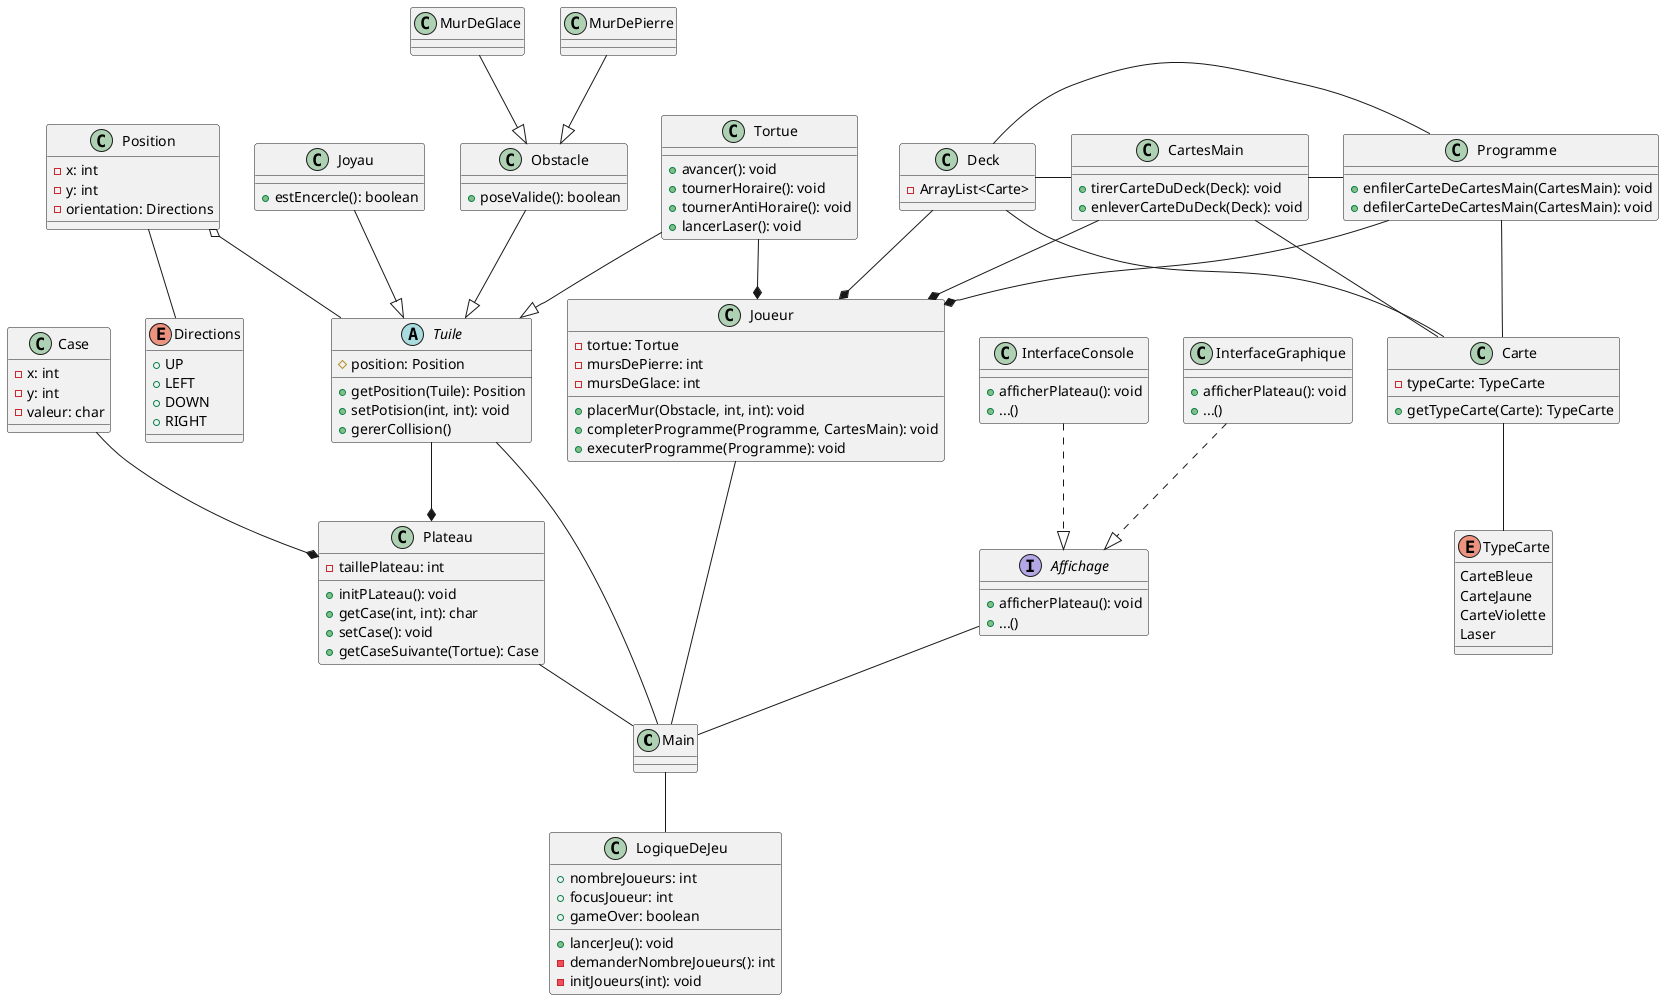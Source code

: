 @startuml
class Main
Main -- LogiqueDeJeu

class LogiqueDeJeu {
+ nombreJoueurs: int
+ focusJoueur: int
+ gameOver: boolean
+ lancerJeu(): void
- demanderNombreJoueurs(): int
- initJoueurs(int): void
}

class Plateau {
- taillePlateau: int
+ initPLateau(): void
+ getCase(int, int): char
+ setCase(): void
+ getCaseSuivante(Tortue): Case
}
Plateau -- Main

class Case {
- x: int
- y: int
- valeur: char
}
Case --* Plateau

abstract class Tuile {
# position: Position
+ getPosition(Tuile): Position
+ setPotision(int, int): void
+ gererCollision()
}
Tuile -- Main
Tuile --* Plateau

enum Directions {
+ UP
+ LEFT
+ DOWN
+ RIGHT
}

class Position {
- x: int
- y: int
- orientation: Directions
}
Position o-- Tuile
Position -- Directions

class Tortue {
+ avancer(): void
+ tournerHoraire(): void
+ tournerAntiHoraire(): void
+ lancerLaser(): void
}
Tortue --|> Tuile
Tortue --* Joueur

class Joyau {
+ estEncercle(): boolean
}
Joyau --|> Tuile

class Obstacle {
+ poseValide(): boolean
}
Obstacle --|> Tuile

class MurDeGlace {

}
MurDeGlace --|> Obstacle

class MurDePierre {

}
MurDePierre --|> Obstacle

class Joueur {
- tortue: Tortue
- mursDePierre: int
- mursDeGlace: int
+ placerMur(Obstacle, int, int): void
+ completerProgramme(Programme, CartesMain): void
+ executerProgramme(Programme): void
}
Joueur -- Main

enum TypeCarte {
CarteBleue
CarteJaune
CarteViolette
Laser
}

class Carte {
- typeCarte: TypeCarte
+ getTypeCarte(Carte): TypeCarte
}
Carte -- TypeCarte

class Deck {
- ArrayList<Carte>
}
Deck - CartesMain
Deck --* Joueur
Deck -- Carte

class CartesMain {
+ tirerCarteDuDeck(Deck): void
+ enleverCarteDuDeck(Deck): void
}
CartesMain - Programme
CartesMain --* Joueur
CartesMain -- Carte

class Programme {
+ enfilerCarteDeCartesMain(CartesMain): void
+ defilerCarteDeCartesMain(CartesMain): void
}
Programme - Deck
Programme --* Joueur
Programme -- Carte

interface Affichage {
+ afficherPlateau(): void
+ ...()
}
Affichage -- Main

class InterfaceGraphique {
+ afficherPlateau(): void
+ ...()
}
InterfaceGraphique ..|> Affichage

class InterfaceConsole {
+ afficherPlateau(): void
+ ...()
}
InterfaceConsole ..|> Affichage
@enduml